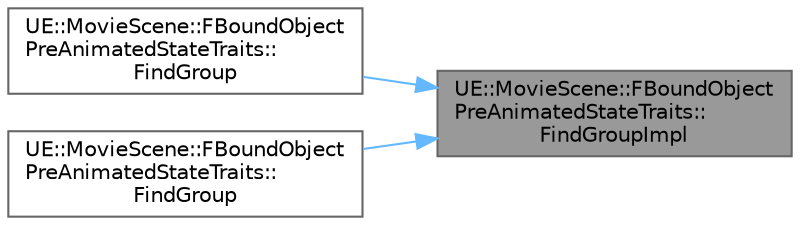 digraph "UE::MovieScene::FBoundObjectPreAnimatedStateTraits::FindGroupImpl"
{
 // INTERACTIVE_SVG=YES
 // LATEX_PDF_SIZE
  bgcolor="transparent";
  edge [fontname=Helvetica,fontsize=10,labelfontname=Helvetica,labelfontsize=10];
  node [fontname=Helvetica,fontsize=10,shape=box,height=0.2,width=0.4];
  rankdir="RL";
  Node1 [id="Node000001",label="UE::MovieScene::FBoundObject\lPreAnimatedStateTraits::\lFindGroupImpl",height=0.2,width=0.4,color="gray40", fillcolor="grey60", style="filled", fontcolor="black",tooltip=" "];
  Node1 -> Node2 [id="edge1_Node000001_Node000002",dir="back",color="steelblue1",style="solid",tooltip=" "];
  Node2 [id="Node000002",label="UE::MovieScene::FBoundObject\lPreAnimatedStateTraits::\lFindGroup",height=0.2,width=0.4,color="grey40", fillcolor="white", style="filled",URL="$d3/ddf/structUE_1_1MovieScene_1_1FBoundObjectPreAnimatedStateTraits.html#ad54befc86bae08aaad646cec3754d90c",tooltip=" "];
  Node1 -> Node3 [id="edge2_Node000001_Node000003",dir="back",color="steelblue1",style="solid",tooltip=" "];
  Node3 [id="Node000003",label="UE::MovieScene::FBoundObject\lPreAnimatedStateTraits::\lFindGroup",height=0.2,width=0.4,color="grey40", fillcolor="white", style="filled",URL="$d3/ddf/structUE_1_1MovieScene_1_1FBoundObjectPreAnimatedStateTraits.html#a36773acfbfa49aef0e0b36f499b16b1e",tooltip=" "];
}

